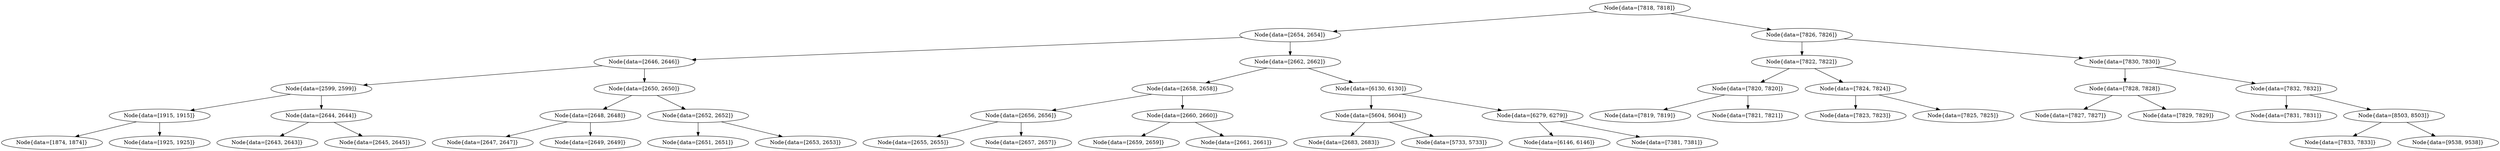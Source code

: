 digraph G{
1873112601 [label="Node{data=[7818, 7818]}"]
1873112601 -> 1253705941
1253705941 [label="Node{data=[2654, 2654]}"]
1253705941 -> 750459961
750459961 [label="Node{data=[2646, 2646]}"]
750459961 -> 1964630484
1964630484 [label="Node{data=[2599, 2599]}"]
1964630484 -> 831032520
831032520 [label="Node{data=[1915, 1915]}"]
831032520 -> 737068684
737068684 [label="Node{data=[1874, 1874]}"]
831032520 -> 1598049564
1598049564 [label="Node{data=[1925, 1925]}"]
1964630484 -> 1701642337
1701642337 [label="Node{data=[2644, 2644]}"]
1701642337 -> 276184776
276184776 [label="Node{data=[2643, 2643]}"]
1701642337 -> 1307656428
1307656428 [label="Node{data=[2645, 2645]}"]
750459961 -> 268750051
268750051 [label="Node{data=[2650, 2650]}"]
268750051 -> 501725322
501725322 [label="Node{data=[2648, 2648]}"]
501725322 -> 1019626880
1019626880 [label="Node{data=[2647, 2647]}"]
501725322 -> 2079818964
2079818964 [label="Node{data=[2649, 2649]}"]
268750051 -> 1294089373
1294089373 [label="Node{data=[2652, 2652]}"]
1294089373 -> 1830940251
1830940251 [label="Node{data=[2651, 2651]}"]
1294089373 -> 1665489978
1665489978 [label="Node{data=[2653, 2653]}"]
1253705941 -> 609461666
609461666 [label="Node{data=[2662, 2662]}"]
609461666 -> 2018091873
2018091873 [label="Node{data=[2658, 2658]}"]
2018091873 -> 452512005
452512005 [label="Node{data=[2656, 2656]}"]
452512005 -> 1393947372
1393947372 [label="Node{data=[2655, 2655]}"]
452512005 -> 1783767961
1783767961 [label="Node{data=[2657, 2657]}"]
2018091873 -> 1597359897
1597359897 [label="Node{data=[2660, 2660]}"]
1597359897 -> 64589083
64589083 [label="Node{data=[2659, 2659]}"]
1597359897 -> 2133298462
2133298462 [label="Node{data=[2661, 2661]}"]
609461666 -> 68302728
68302728 [label="Node{data=[6130, 6130]}"]
68302728 -> 1970152732
1970152732 [label="Node{data=[5604, 5604]}"]
1970152732 -> 982573055
982573055 [label="Node{data=[2683, 2683]}"]
1970152732 -> 2031942350
2031942350 [label="Node{data=[5733, 5733]}"]
68302728 -> 1822895122
1822895122 [label="Node{data=[6279, 6279]}"]
1822895122 -> 1751491167
1751491167 [label="Node{data=[6146, 6146]}"]
1822895122 -> 1412888459
1412888459 [label="Node{data=[7381, 7381]}"]
1873112601 -> 1247980873
1247980873 [label="Node{data=[7826, 7826]}"]
1247980873 -> 535879595
535879595 [label="Node{data=[7822, 7822]}"]
535879595 -> 1514336592
1514336592 [label="Node{data=[7820, 7820]}"]
1514336592 -> 967561020
967561020 [label="Node{data=[7819, 7819]}"]
1514336592 -> 1727804837
1727804837 [label="Node{data=[7821, 7821]}"]
535879595 -> 2137563990
2137563990 [label="Node{data=[7824, 7824]}"]
2137563990 -> 846009754
846009754 [label="Node{data=[7823, 7823]}"]
2137563990 -> 1431895748
1431895748 [label="Node{data=[7825, 7825]}"]
1247980873 -> 1376696535
1376696535 [label="Node{data=[7830, 7830]}"]
1376696535 -> 1749472211
1749472211 [label="Node{data=[7828, 7828]}"]
1749472211 -> 845011588
845011588 [label="Node{data=[7827, 7827]}"]
1749472211 -> 543276245
543276245 [label="Node{data=[7829, 7829]}"]
1376696535 -> 126775310
126775310 [label="Node{data=[7832, 7832]}"]
126775310 -> 1493754727
1493754727 [label="Node{data=[7831, 7831]}"]
126775310 -> 98409272
98409272 [label="Node{data=[8503, 8503]}"]
98409272 -> 678889538
678889538 [label="Node{data=[7833, 7833]}"]
98409272 -> 1544356674
1544356674 [label="Node{data=[9538, 9538]}"]
}